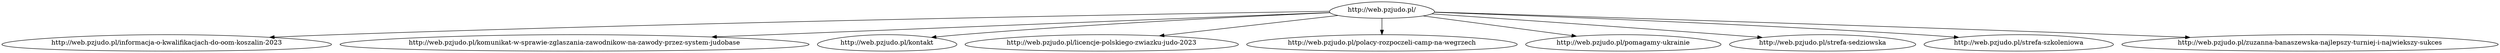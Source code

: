 digraph tree {
	"http://web.pzjudo.pl/" [label="http://web.pzjudo.pl/", shape=egg]
	"http://web.pzjudo.pl/informacja-o-kwalifikacjach-do-oom-koszalin-2023" [label="http://web.pzjudo.pl/informacja-o-kwalifikacjach-do-oom-koszalin-2023", shape=egg]
	"http://web.pzjudo.pl/komunikat-w-sprawie-zglaszania-zawodnikow-na-zawody-przez-system-judobase" [label="http://web.pzjudo.pl/komunikat-w-sprawie-zglaszania-zawodnikow-na-zawody-przez-system-judobase", shape=egg]
	"http://web.pzjudo.pl/kontakt" [label="http://web.pzjudo.pl/kontakt", shape=egg]
	"http://web.pzjudo.pl/licencje-polskiego-zwiazku-judo-2023" [label="http://web.pzjudo.pl/licencje-polskiego-zwiazku-judo-2023", shape=egg]
	"http://web.pzjudo.pl/polacy-rozpoczeli-camp-na-wegrzech" [label="http://web.pzjudo.pl/polacy-rozpoczeli-camp-na-wegrzech", shape=egg]
	"http://web.pzjudo.pl/pomagamy-ukrainie" [label="http://web.pzjudo.pl/pomagamy-ukrainie", shape=egg]
	"http://web.pzjudo.pl/strefa-sedziowska" [label="http://web.pzjudo.pl/strefa-sedziowska", shape=egg]
	"http://web.pzjudo.pl/strefa-szkoleniowa" [label="http://web.pzjudo.pl/strefa-szkoleniowa", shape=egg]
	"http://web.pzjudo.pl/zuzanna-banaszewska-najlepszy-turniej-i-najwiekszy-sukces" [label="http://web.pzjudo.pl/zuzanna-banaszewska-najlepszy-turniej-i-najwiekszy-sukces", shape=egg]

	"http://web.pzjudo.pl/" -> "http://web.pzjudo.pl/kontakt"
	"http://web.pzjudo.pl/" -> "http://web.pzjudo.pl/strefa-sedziowska"
	"http://web.pzjudo.pl/" -> "http://web.pzjudo.pl/strefa-szkoleniowa"
	"http://web.pzjudo.pl/" -> "http://web.pzjudo.pl/pomagamy-ukrainie"
	"http://web.pzjudo.pl/" -> "http://web.pzjudo.pl/informacja-o-kwalifikacjach-do-oom-koszalin-2023"
	"http://web.pzjudo.pl/" -> "http://web.pzjudo.pl/komunikat-w-sprawie-zglaszania-zawodnikow-na-zawody-przez-system-judobase"
	"http://web.pzjudo.pl/" -> "http://web.pzjudo.pl/licencje-polskiego-zwiazku-judo-2023"
	"http://web.pzjudo.pl/" -> "http://web.pzjudo.pl/zuzanna-banaszewska-najlepszy-turniej-i-najwiekszy-sukces"
	"http://web.pzjudo.pl/" -> "http://web.pzjudo.pl/polacy-rozpoczeli-camp-na-wegrzech"
}